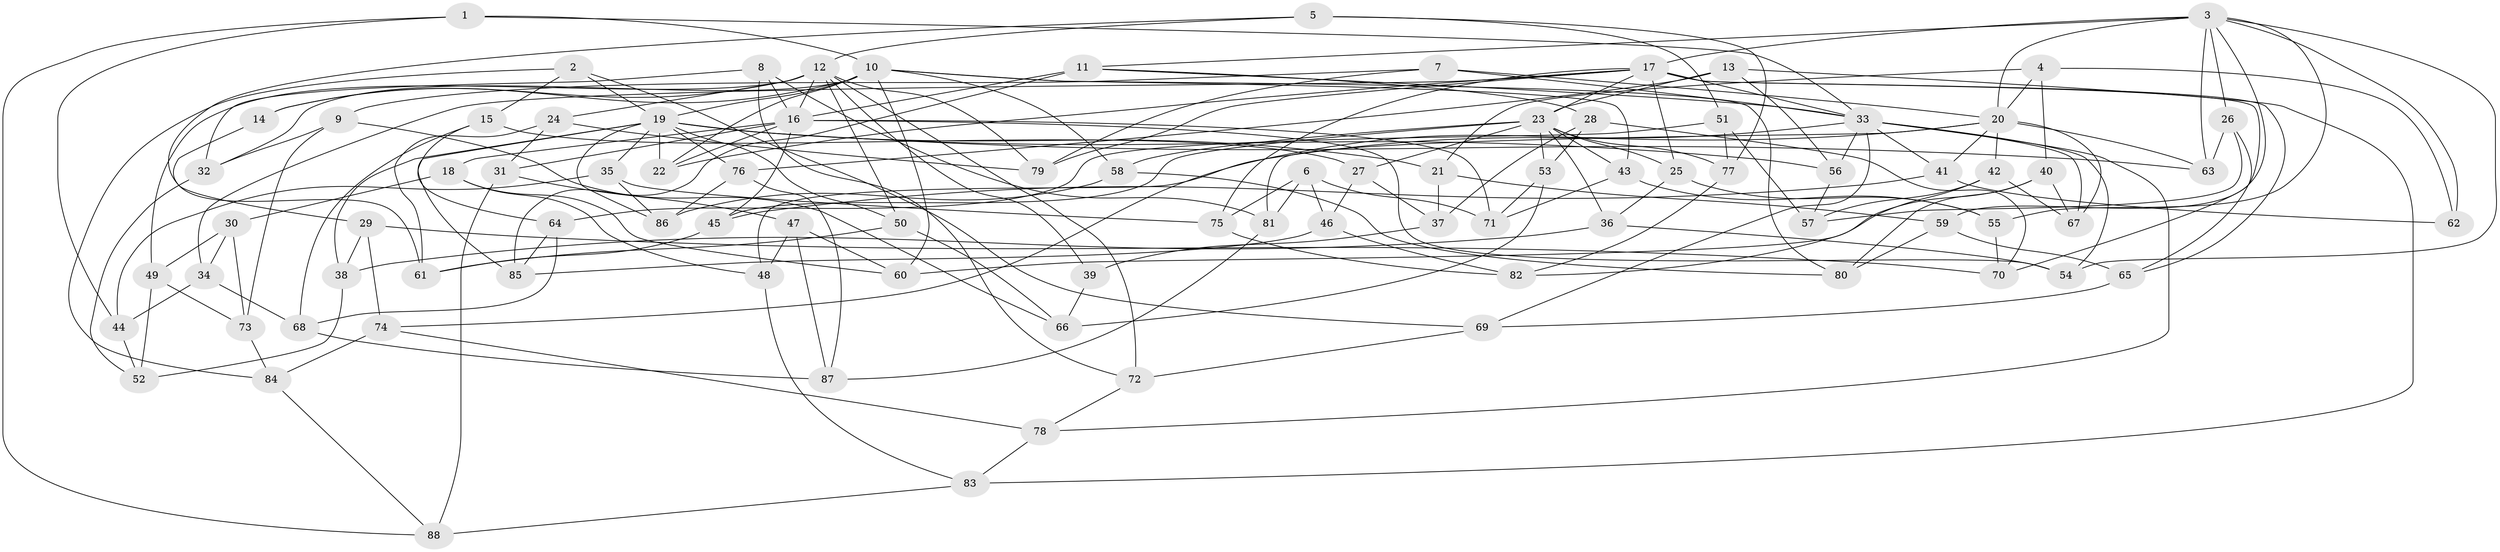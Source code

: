 // original degree distribution, {4: 1.0}
// Generated by graph-tools (version 1.1) at 2025/53/03/04/25 22:53:34]
// undirected, 88 vertices, 201 edges
graph export_dot {
  node [color=gray90,style=filled];
  1;
  2;
  3;
  4;
  5;
  6;
  7;
  8;
  9;
  10;
  11;
  12;
  13;
  14;
  15;
  16;
  17;
  18;
  19;
  20;
  21;
  22;
  23;
  24;
  25;
  26;
  27;
  28;
  29;
  30;
  31;
  32;
  33;
  34;
  35;
  36;
  37;
  38;
  39;
  40;
  41;
  42;
  43;
  44;
  45;
  46;
  47;
  48;
  49;
  50;
  51;
  52;
  53;
  54;
  55;
  56;
  57;
  58;
  59;
  60;
  61;
  62;
  63;
  64;
  65;
  66;
  67;
  68;
  69;
  70;
  71;
  72;
  73;
  74;
  75;
  76;
  77;
  78;
  79;
  80;
  81;
  82;
  83;
  84;
  85;
  86;
  87;
  88;
  1 -- 10 [weight=1.0];
  1 -- 33 [weight=1.0];
  1 -- 44 [weight=1.0];
  1 -- 88 [weight=1.0];
  2 -- 15 [weight=1.0];
  2 -- 19 [weight=1.0];
  2 -- 69 [weight=1.0];
  2 -- 84 [weight=1.0];
  3 -- 11 [weight=1.0];
  3 -- 17 [weight=2.0];
  3 -- 20 [weight=2.0];
  3 -- 26 [weight=1.0];
  3 -- 54 [weight=1.0];
  3 -- 55 [weight=1.0];
  3 -- 59 [weight=1.0];
  3 -- 62 [weight=2.0];
  3 -- 63 [weight=1.0];
  4 -- 20 [weight=1.0];
  4 -- 21 [weight=1.0];
  4 -- 40 [weight=1.0];
  4 -- 62 [weight=1.0];
  5 -- 12 [weight=1.0];
  5 -- 51 [weight=1.0];
  5 -- 61 [weight=1.0];
  5 -- 77 [weight=1.0];
  6 -- 46 [weight=1.0];
  6 -- 71 [weight=1.0];
  6 -- 75 [weight=1.0];
  6 -- 81 [weight=1.0];
  7 -- 9 [weight=1.0];
  7 -- 20 [weight=1.0];
  7 -- 33 [weight=1.0];
  7 -- 79 [weight=1.0];
  8 -- 16 [weight=1.0];
  8 -- 32 [weight=1.0];
  8 -- 72 [weight=1.0];
  8 -- 81 [weight=1.0];
  9 -- 32 [weight=1.0];
  9 -- 66 [weight=1.0];
  9 -- 73 [weight=1.0];
  10 -- 14 [weight=2.0];
  10 -- 19 [weight=1.0];
  10 -- 22 [weight=1.0];
  10 -- 32 [weight=1.0];
  10 -- 43 [weight=1.0];
  10 -- 58 [weight=1.0];
  10 -- 60 [weight=1.0];
  10 -- 80 [weight=1.0];
  11 -- 16 [weight=2.0];
  11 -- 28 [weight=1.0];
  11 -- 33 [weight=1.0];
  11 -- 85 [weight=1.0];
  12 -- 14 [weight=1.0];
  12 -- 16 [weight=1.0];
  12 -- 24 [weight=1.0];
  12 -- 39 [weight=2.0];
  12 -- 49 [weight=1.0];
  12 -- 50 [weight=1.0];
  12 -- 72 [weight=1.0];
  12 -- 79 [weight=1.0];
  13 -- 23 [weight=1.0];
  13 -- 56 [weight=1.0];
  13 -- 76 [weight=1.0];
  13 -- 83 [weight=1.0];
  14 -- 29 [weight=1.0];
  15 -- 27 [weight=1.0];
  15 -- 64 [weight=1.0];
  15 -- 68 [weight=1.0];
  16 -- 18 [weight=1.0];
  16 -- 22 [weight=1.0];
  16 -- 31 [weight=1.0];
  16 -- 45 [weight=1.0];
  16 -- 54 [weight=1.0];
  16 -- 71 [weight=1.0];
  17 -- 22 [weight=1.0];
  17 -- 23 [weight=1.0];
  17 -- 25 [weight=1.0];
  17 -- 33 [weight=2.0];
  17 -- 34 [weight=1.0];
  17 -- 65 [weight=1.0];
  17 -- 70 [weight=1.0];
  17 -- 75 [weight=1.0];
  17 -- 79 [weight=1.0];
  18 -- 30 [weight=1.0];
  18 -- 48 [weight=1.0];
  18 -- 60 [weight=1.0];
  19 -- 21 [weight=1.0];
  19 -- 22 [weight=1.0];
  19 -- 35 [weight=1.0];
  19 -- 38 [weight=1.0];
  19 -- 50 [weight=1.0];
  19 -- 56 [weight=1.0];
  19 -- 63 [weight=1.0];
  19 -- 76 [weight=1.0];
  19 -- 85 [weight=1.0];
  19 -- 86 [weight=1.0];
  20 -- 41 [weight=1.0];
  20 -- 42 [weight=1.0];
  20 -- 48 [weight=1.0];
  20 -- 63 [weight=1.0];
  20 -- 67 [weight=1.0];
  20 -- 81 [weight=1.0];
  21 -- 37 [weight=1.0];
  21 -- 59 [weight=1.0];
  23 -- 25 [weight=1.0];
  23 -- 27 [weight=1.0];
  23 -- 36 [weight=1.0];
  23 -- 43 [weight=1.0];
  23 -- 45 [weight=1.0];
  23 -- 53 [weight=1.0];
  23 -- 58 [weight=1.0];
  23 -- 77 [weight=1.0];
  24 -- 31 [weight=1.0];
  24 -- 61 [weight=1.0];
  24 -- 79 [weight=1.0];
  25 -- 36 [weight=1.0];
  25 -- 55 [weight=1.0];
  26 -- 57 [weight=1.0];
  26 -- 63 [weight=1.0];
  26 -- 65 [weight=1.0];
  27 -- 37 [weight=1.0];
  27 -- 46 [weight=1.0];
  28 -- 37 [weight=1.0];
  28 -- 53 [weight=1.0];
  28 -- 70 [weight=1.0];
  29 -- 38 [weight=1.0];
  29 -- 70 [weight=1.0];
  29 -- 74 [weight=1.0];
  30 -- 34 [weight=1.0];
  30 -- 49 [weight=1.0];
  30 -- 73 [weight=1.0];
  31 -- 47 [weight=1.0];
  31 -- 88 [weight=1.0];
  32 -- 52 [weight=1.0];
  33 -- 41 [weight=1.0];
  33 -- 54 [weight=1.0];
  33 -- 56 [weight=1.0];
  33 -- 67 [weight=1.0];
  33 -- 69 [weight=1.0];
  33 -- 74 [weight=1.0];
  33 -- 78 [weight=1.0];
  34 -- 44 [weight=1.0];
  34 -- 68 [weight=1.0];
  35 -- 44 [weight=1.0];
  35 -- 75 [weight=1.0];
  35 -- 86 [weight=1.0];
  36 -- 38 [weight=1.0];
  36 -- 54 [weight=1.0];
  37 -- 39 [weight=1.0];
  38 -- 52 [weight=1.0];
  39 -- 66 [weight=1.0];
  40 -- 60 [weight=1.0];
  40 -- 67 [weight=1.0];
  40 -- 80 [weight=1.0];
  41 -- 45 [weight=1.0];
  41 -- 62 [weight=1.0];
  42 -- 57 [weight=1.0];
  42 -- 67 [weight=1.0];
  42 -- 82 [weight=1.0];
  43 -- 55 [weight=1.0];
  43 -- 71 [weight=1.0];
  44 -- 52 [weight=1.0];
  45 -- 61 [weight=1.0];
  46 -- 82 [weight=1.0];
  46 -- 85 [weight=1.0];
  47 -- 48 [weight=1.0];
  47 -- 60 [weight=1.0];
  47 -- 87 [weight=1.0];
  48 -- 83 [weight=1.0];
  49 -- 52 [weight=1.0];
  49 -- 73 [weight=1.0];
  50 -- 61 [weight=1.0];
  50 -- 66 [weight=1.0];
  51 -- 57 [weight=1.0];
  51 -- 64 [weight=1.0];
  51 -- 77 [weight=1.0];
  53 -- 66 [weight=1.0];
  53 -- 71 [weight=1.0];
  55 -- 70 [weight=1.0];
  56 -- 57 [weight=1.0];
  58 -- 80 [weight=1.0];
  58 -- 86 [weight=1.0];
  59 -- 65 [weight=1.0];
  59 -- 80 [weight=1.0];
  64 -- 68 [weight=1.0];
  64 -- 85 [weight=1.0];
  65 -- 69 [weight=1.0];
  68 -- 87 [weight=1.0];
  69 -- 72 [weight=1.0];
  72 -- 78 [weight=1.0];
  73 -- 84 [weight=1.0];
  74 -- 78 [weight=1.0];
  74 -- 84 [weight=1.0];
  75 -- 82 [weight=1.0];
  76 -- 86 [weight=1.0];
  76 -- 87 [weight=1.0];
  77 -- 82 [weight=1.0];
  78 -- 83 [weight=1.0];
  81 -- 87 [weight=1.0];
  83 -- 88 [weight=1.0];
  84 -- 88 [weight=1.0];
}
